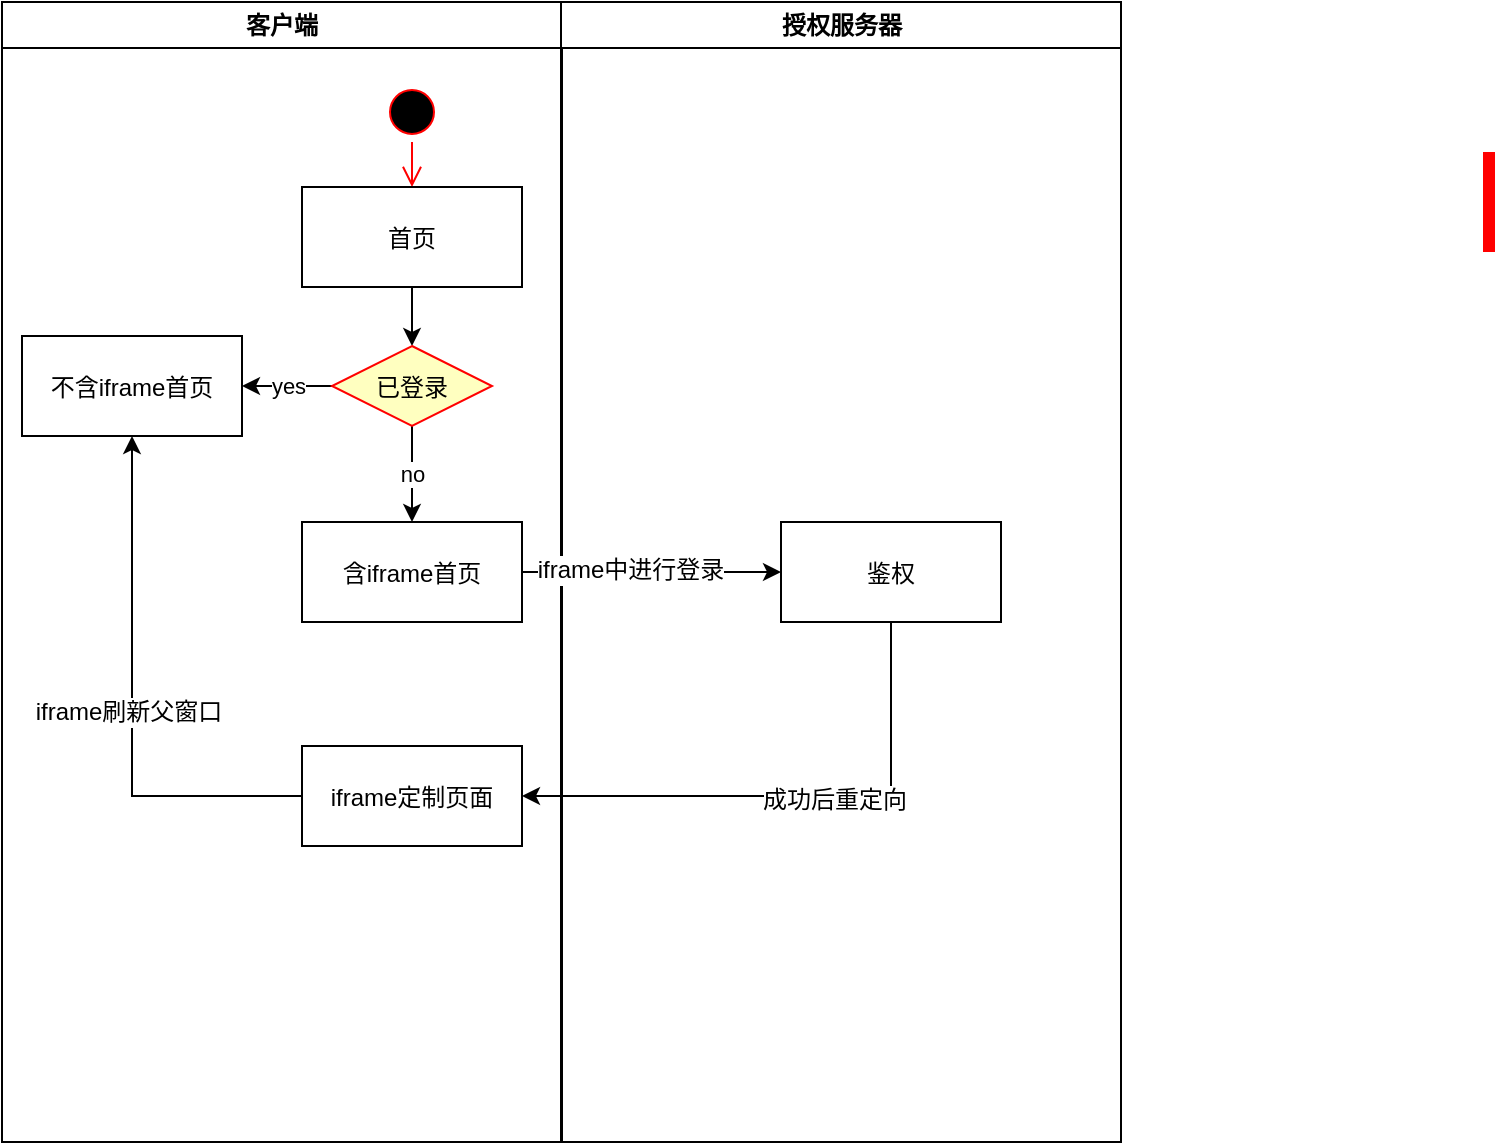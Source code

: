 <mxfile version="10.5.3" type="github"><diagram name="Page-1" id="e7e014a7-5840-1c2e-5031-d8a46d1fe8dd"><mxGraphModel dx="1394" dy="764" grid="0" gridSize="10" guides="1" tooltips="1" connect="1" arrows="1" fold="1" page="1" pageScale="1" pageWidth="1169" pageHeight="826" background="#ffffff" math="0" shadow="0"><root><mxCell id="0"/><mxCell id="1" parent="0"/><mxCell id="2" value="客户端" style="swimlane;whiteSpace=wrap" parent="1" vertex="1"><mxGeometry x="165" y="128" width="280" height="570" as="geometry"/></mxCell><mxCell id="5" value="" style="ellipse;shape=startState;fillColor=#000000;strokeColor=#ff0000;" parent="2" vertex="1"><mxGeometry x="190" y="40" width="30" height="30" as="geometry"/></mxCell><mxCell id="6" value="" style="edgeStyle=elbowEdgeStyle;elbow=horizontal;verticalAlign=bottom;endArrow=open;endSize=8;strokeColor=#FF0000;endFill=1;rounded=0" parent="2" source="5" target="7" edge="1"><mxGeometry x="200" y="40" as="geometry"><mxPoint x="215" y="110" as="targetPoint"/></mxGeometry></mxCell><mxCell id="XRhVLh4VjH6al02oBjel-44" style="edgeStyle=orthogonalEdgeStyle;rounded=0;orthogonalLoop=1;jettySize=auto;html=1;exitX=0.5;exitY=1;exitDx=0;exitDy=0;entryX=0.5;entryY=0;entryDx=0;entryDy=0;" edge="1" parent="2" source="7" target="XRhVLh4VjH6al02oBjel-41"><mxGeometry relative="1" as="geometry"/></mxCell><mxCell id="7" value="首页" style="" parent="2" vertex="1"><mxGeometry x="150" y="92.5" width="110" height="50" as="geometry"/></mxCell><mxCell id="11" value="" style="endArrow=open;strokeColor=#FF0000;endFill=1;rounded=0" parent="2" target="10" edge="1"><mxGeometry relative="1" as="geometry"><mxPoint x="115" y="270" as="sourcePoint"/></mxGeometry></mxCell><mxCell id="XRhVLh4VjH6al02oBjel-51" value="no" style="edgeStyle=orthogonalEdgeStyle;rounded=0;orthogonalLoop=1;jettySize=auto;html=1;exitX=0.5;exitY=1;exitDx=0;exitDy=0;entryX=0.5;entryY=0;entryDx=0;entryDy=0;" edge="1" parent="2" source="XRhVLh4VjH6al02oBjel-41" target="XRhVLh4VjH6al02oBjel-50"><mxGeometry relative="1" as="geometry"/></mxCell><mxCell id="XRhVLh4VjH6al02oBjel-60" value="yes" style="edgeStyle=orthogonalEdgeStyle;rounded=0;orthogonalLoop=1;jettySize=auto;html=1;exitX=0;exitY=0.5;exitDx=0;exitDy=0;entryX=1;entryY=0.5;entryDx=0;entryDy=0;" edge="1" parent="2" source="XRhVLh4VjH6al02oBjel-41" target="XRhVLh4VjH6al02oBjel-45"><mxGeometry relative="1" as="geometry"/></mxCell><mxCell id="XRhVLh4VjH6al02oBjel-41" value="已登录" style="rhombus;fillColor=#ffffc0;strokeColor=#ff0000;" vertex="1" parent="2"><mxGeometry x="165" y="172" width="80" height="40" as="geometry"/></mxCell><mxCell id="XRhVLh4VjH6al02oBjel-45" value="不含iframe首页" style="" vertex="1" parent="2"><mxGeometry x="10" y="167" width="110" height="50" as="geometry"/></mxCell><mxCell id="XRhVLh4VjH6al02oBjel-50" value="含iframe首页" style="" vertex="1" parent="2"><mxGeometry x="150" y="260" width="110" height="50" as="geometry"/></mxCell><mxCell id="XRhVLh4VjH6al02oBjel-59" style="edgeStyle=orthogonalEdgeStyle;rounded=0;orthogonalLoop=1;jettySize=auto;html=1;exitX=0;exitY=0.5;exitDx=0;exitDy=0;entryX=0.5;entryY=1;entryDx=0;entryDy=0;" edge="1" parent="2" source="XRhVLh4VjH6al02oBjel-57" target="XRhVLh4VjH6al02oBjel-45"><mxGeometry relative="1" as="geometry"/></mxCell><mxCell id="XRhVLh4VjH6al02oBjel-61" value="iframe刷新父窗口" style="text;html=1;resizable=0;points=[];align=center;verticalAlign=middle;labelBackgroundColor=#ffffff;" vertex="1" connectable="0" parent="XRhVLh4VjH6al02oBjel-59"><mxGeometry x="-0.358" y="-42" relative="1" as="geometry"><mxPoint x="-44" y="-42" as="offset"/></mxGeometry></mxCell><mxCell id="XRhVLh4VjH6al02oBjel-57" value="iframe定制页面" style="" vertex="1" parent="2"><mxGeometry x="150" y="372" width="110" height="50" as="geometry"/></mxCell><mxCell id="3" value="授权服务器" style="swimlane;whiteSpace=wrap" parent="1" vertex="1"><mxGeometry x="444.5" y="128" width="280" height="570" as="geometry"/></mxCell><mxCell id="XRhVLh4VjH6al02oBjel-52" value="鉴权" style="" vertex="1" parent="3"><mxGeometry x="110" y="260" width="110" height="50" as="geometry"/></mxCell><mxCell id="XRhVLh4VjH6al02oBjel-53" style="edgeStyle=orthogonalEdgeStyle;rounded=0;orthogonalLoop=1;jettySize=auto;html=1;exitX=1;exitY=0.5;exitDx=0;exitDy=0;entryX=0;entryY=0.5;entryDx=0;entryDy=0;" edge="1" parent="1" source="XRhVLh4VjH6al02oBjel-50" target="XRhVLh4VjH6al02oBjel-52"><mxGeometry relative="1" as="geometry"/></mxCell><mxCell id="XRhVLh4VjH6al02oBjel-54" value="iframe中进行登录" style="text;html=1;resizable=0;points=[];align=center;verticalAlign=middle;labelBackgroundColor=#ffffff;" vertex="1" connectable="0" parent="XRhVLh4VjH6al02oBjel-53"><mxGeometry x="-0.174" y="1" relative="1" as="geometry"><mxPoint as="offset"/></mxGeometry></mxCell><mxCell id="XRhVLh4VjH6al02oBjel-58" style="edgeStyle=orthogonalEdgeStyle;rounded=0;orthogonalLoop=1;jettySize=auto;html=1;exitX=0.5;exitY=1;exitDx=0;exitDy=0;entryX=1;entryY=0.5;entryDx=0;entryDy=0;" edge="1" parent="1" source="XRhVLh4VjH6al02oBjel-52" target="XRhVLh4VjH6al02oBjel-57"><mxGeometry relative="1" as="geometry"/></mxCell><mxCell id="XRhVLh4VjH6al02oBjel-62" value="成功后重定向" style="text;html=1;resizable=0;points=[];align=center;verticalAlign=middle;labelBackgroundColor=#ffffff;" vertex="1" connectable="0" parent="XRhVLh4VjH6al02oBjel-58"><mxGeometry x="-0.36" y="-29" relative="1" as="geometry"><mxPoint x="-29" y="31" as="offset"/></mxGeometry></mxCell><mxCell id="25" value="" style="shape=line;strokeWidth=6;strokeColor=#ff0000;rotation=90" parent="1" vertex="1"><mxGeometry x="883.5" y="220.5" width="50" height="15" as="geometry"/></mxCell></root></mxGraphModel></diagram></mxfile>

